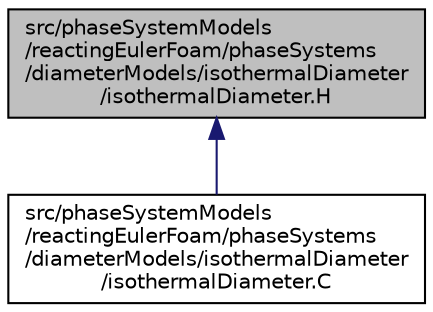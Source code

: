 digraph "src/phaseSystemModels/reactingEulerFoam/phaseSystems/diameterModels/isothermalDiameter/isothermalDiameter.H"
{
  bgcolor="transparent";
  edge [fontname="Helvetica",fontsize="10",labelfontname="Helvetica",labelfontsize="10"];
  node [fontname="Helvetica",fontsize="10",shape=record];
  Node1 [label="src/phaseSystemModels\l/reactingEulerFoam/phaseSystems\l/diameterModels/isothermalDiameter\l/isothermalDiameter.H",height=0.2,width=0.4,color="black", fillcolor="grey75", style="filled" fontcolor="black"];
  Node1 -> Node2 [dir="back",color="midnightblue",fontsize="10",style="solid",fontname="Helvetica"];
  Node2 [label="src/phaseSystemModels\l/reactingEulerFoam/phaseSystems\l/diameterModels/isothermalDiameter\l/isothermalDiameter.C",height=0.2,width=0.4,color="black",URL="$src_2phaseSystemModels_2reactingEulerFoam_2phaseSystems_2diameterModels_2isothermalDiameter_2isothermalDiameter_8C.html"];
}
